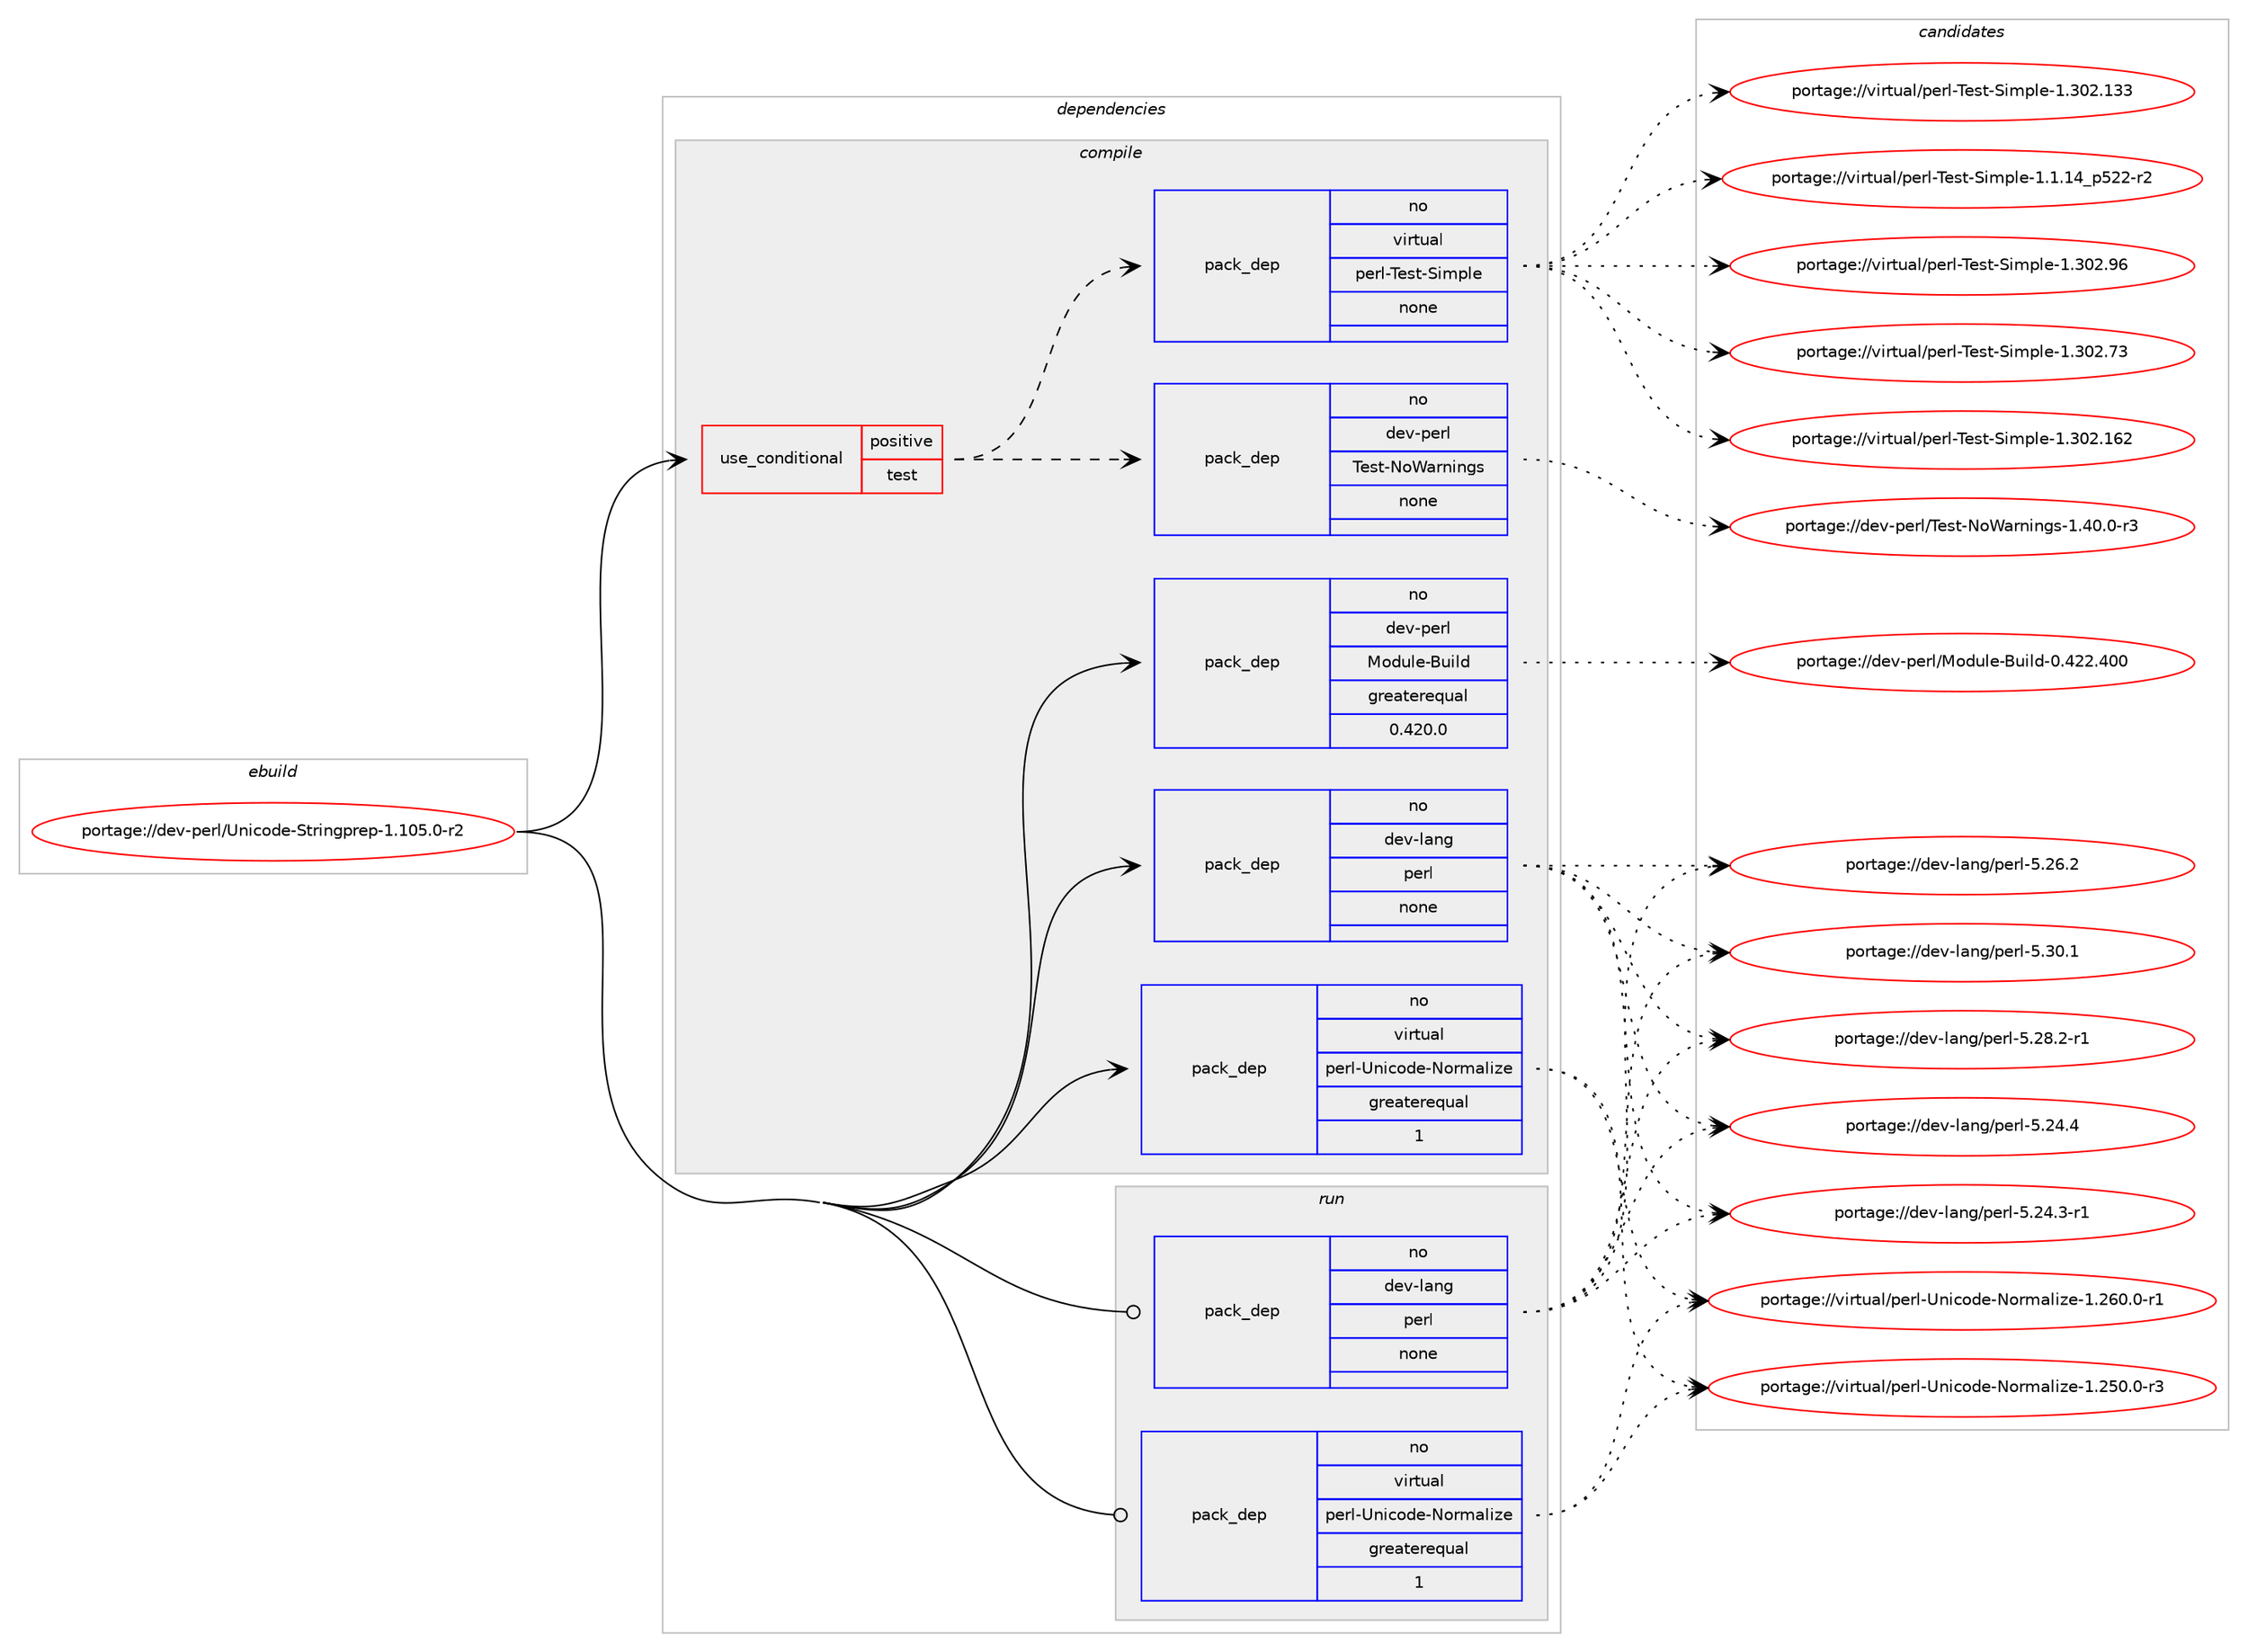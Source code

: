 digraph prolog {

# *************
# Graph options
# *************

newrank=true;
concentrate=true;
compound=true;
graph [rankdir=LR,fontname=Helvetica,fontsize=10,ranksep=1.5];#, ranksep=2.5, nodesep=0.2];
edge  [arrowhead=vee];
node  [fontname=Helvetica,fontsize=10];

# **********
# The ebuild
# **********

subgraph cluster_leftcol {
color=gray;
rank=same;
label=<<i>ebuild</i>>;
id [label="portage://dev-perl/Unicode-Stringprep-1.105.0-r2", color=red, width=4, href="../dev-perl/Unicode-Stringprep-1.105.0-r2.svg"];
}

# ****************
# The dependencies
# ****************

subgraph cluster_midcol {
color=gray;
label=<<i>dependencies</i>>;
subgraph cluster_compile {
fillcolor="#eeeeee";
style=filled;
label=<<i>compile</i>>;
subgraph cond121254 {
dependency479959 [label=<<TABLE BORDER="0" CELLBORDER="1" CELLSPACING="0" CELLPADDING="4"><TR><TD ROWSPAN="3" CELLPADDING="10">use_conditional</TD></TR><TR><TD>positive</TD></TR><TR><TD>test</TD></TR></TABLE>>, shape=none, color=red];
subgraph pack353649 {
dependency479960 [label=<<TABLE BORDER="0" CELLBORDER="1" CELLSPACING="0" CELLPADDING="4" WIDTH="220"><TR><TD ROWSPAN="6" CELLPADDING="30">pack_dep</TD></TR><TR><TD WIDTH="110">no</TD></TR><TR><TD>virtual</TD></TR><TR><TD>perl-Test-Simple</TD></TR><TR><TD>none</TD></TR><TR><TD></TD></TR></TABLE>>, shape=none, color=blue];
}
dependency479959:e -> dependency479960:w [weight=20,style="dashed",arrowhead="vee"];
subgraph pack353650 {
dependency479961 [label=<<TABLE BORDER="0" CELLBORDER="1" CELLSPACING="0" CELLPADDING="4" WIDTH="220"><TR><TD ROWSPAN="6" CELLPADDING="30">pack_dep</TD></TR><TR><TD WIDTH="110">no</TD></TR><TR><TD>dev-perl</TD></TR><TR><TD>Test-NoWarnings</TD></TR><TR><TD>none</TD></TR><TR><TD></TD></TR></TABLE>>, shape=none, color=blue];
}
dependency479959:e -> dependency479961:w [weight=20,style="dashed",arrowhead="vee"];
}
id:e -> dependency479959:w [weight=20,style="solid",arrowhead="vee"];
subgraph pack353651 {
dependency479962 [label=<<TABLE BORDER="0" CELLBORDER="1" CELLSPACING="0" CELLPADDING="4" WIDTH="220"><TR><TD ROWSPAN="6" CELLPADDING="30">pack_dep</TD></TR><TR><TD WIDTH="110">no</TD></TR><TR><TD>dev-lang</TD></TR><TR><TD>perl</TD></TR><TR><TD>none</TD></TR><TR><TD></TD></TR></TABLE>>, shape=none, color=blue];
}
id:e -> dependency479962:w [weight=20,style="solid",arrowhead="vee"];
subgraph pack353652 {
dependency479963 [label=<<TABLE BORDER="0" CELLBORDER="1" CELLSPACING="0" CELLPADDING="4" WIDTH="220"><TR><TD ROWSPAN="6" CELLPADDING="30">pack_dep</TD></TR><TR><TD WIDTH="110">no</TD></TR><TR><TD>dev-perl</TD></TR><TR><TD>Module-Build</TD></TR><TR><TD>greaterequal</TD></TR><TR><TD>0.420.0</TD></TR></TABLE>>, shape=none, color=blue];
}
id:e -> dependency479963:w [weight=20,style="solid",arrowhead="vee"];
subgraph pack353653 {
dependency479964 [label=<<TABLE BORDER="0" CELLBORDER="1" CELLSPACING="0" CELLPADDING="4" WIDTH="220"><TR><TD ROWSPAN="6" CELLPADDING="30">pack_dep</TD></TR><TR><TD WIDTH="110">no</TD></TR><TR><TD>virtual</TD></TR><TR><TD>perl-Unicode-Normalize</TD></TR><TR><TD>greaterequal</TD></TR><TR><TD>1</TD></TR></TABLE>>, shape=none, color=blue];
}
id:e -> dependency479964:w [weight=20,style="solid",arrowhead="vee"];
}
subgraph cluster_compileandrun {
fillcolor="#eeeeee";
style=filled;
label=<<i>compile and run</i>>;
}
subgraph cluster_run {
fillcolor="#eeeeee";
style=filled;
label=<<i>run</i>>;
subgraph pack353654 {
dependency479965 [label=<<TABLE BORDER="0" CELLBORDER="1" CELLSPACING="0" CELLPADDING="4" WIDTH="220"><TR><TD ROWSPAN="6" CELLPADDING="30">pack_dep</TD></TR><TR><TD WIDTH="110">no</TD></TR><TR><TD>dev-lang</TD></TR><TR><TD>perl</TD></TR><TR><TD>none</TD></TR><TR><TD></TD></TR></TABLE>>, shape=none, color=blue];
}
id:e -> dependency479965:w [weight=20,style="solid",arrowhead="odot"];
subgraph pack353655 {
dependency479966 [label=<<TABLE BORDER="0" CELLBORDER="1" CELLSPACING="0" CELLPADDING="4" WIDTH="220"><TR><TD ROWSPAN="6" CELLPADDING="30">pack_dep</TD></TR><TR><TD WIDTH="110">no</TD></TR><TR><TD>virtual</TD></TR><TR><TD>perl-Unicode-Normalize</TD></TR><TR><TD>greaterequal</TD></TR><TR><TD>1</TD></TR></TABLE>>, shape=none, color=blue];
}
id:e -> dependency479966:w [weight=20,style="solid",arrowhead="odot"];
}
}

# **************
# The candidates
# **************

subgraph cluster_choices {
rank=same;
color=gray;
label=<<i>candidates</i>>;

subgraph choice353649 {
color=black;
nodesep=1;
choice118105114116117971084711210111410845841011151164583105109112108101454946514850465754 [label="portage://virtual/perl-Test-Simple-1.302.96", color=red, width=4,href="../virtual/perl-Test-Simple-1.302.96.svg"];
choice118105114116117971084711210111410845841011151164583105109112108101454946514850465551 [label="portage://virtual/perl-Test-Simple-1.302.73", color=red, width=4,href="../virtual/perl-Test-Simple-1.302.73.svg"];
choice11810511411611797108471121011141084584101115116458310510911210810145494651485046495450 [label="portage://virtual/perl-Test-Simple-1.302.162", color=red, width=4,href="../virtual/perl-Test-Simple-1.302.162.svg"];
choice11810511411611797108471121011141084584101115116458310510911210810145494651485046495151 [label="portage://virtual/perl-Test-Simple-1.302.133", color=red, width=4,href="../virtual/perl-Test-Simple-1.302.133.svg"];
choice11810511411611797108471121011141084584101115116458310510911210810145494649464952951125350504511450 [label="portage://virtual/perl-Test-Simple-1.1.14_p522-r2", color=red, width=4,href="../virtual/perl-Test-Simple-1.1.14_p522-r2.svg"];
dependency479960:e -> choice118105114116117971084711210111410845841011151164583105109112108101454946514850465754:w [style=dotted,weight="100"];
dependency479960:e -> choice118105114116117971084711210111410845841011151164583105109112108101454946514850465551:w [style=dotted,weight="100"];
dependency479960:e -> choice11810511411611797108471121011141084584101115116458310510911210810145494651485046495450:w [style=dotted,weight="100"];
dependency479960:e -> choice11810511411611797108471121011141084584101115116458310510911210810145494651485046495151:w [style=dotted,weight="100"];
dependency479960:e -> choice11810511411611797108471121011141084584101115116458310510911210810145494649464952951125350504511450:w [style=dotted,weight="100"];
}
subgraph choice353650 {
color=black;
nodesep=1;
choice10010111845112101114108478410111511645781118797114110105110103115454946524846484511451 [label="portage://dev-perl/Test-NoWarnings-1.40.0-r3", color=red, width=4,href="../dev-perl/Test-NoWarnings-1.40.0-r3.svg"];
dependency479961:e -> choice10010111845112101114108478410111511645781118797114110105110103115454946524846484511451:w [style=dotted,weight="100"];
}
subgraph choice353651 {
color=black;
nodesep=1;
choice10010111845108971101034711210111410845534651484649 [label="portage://dev-lang/perl-5.30.1", color=red, width=4,href="../dev-lang/perl-5.30.1.svg"];
choice100101118451089711010347112101114108455346505646504511449 [label="portage://dev-lang/perl-5.28.2-r1", color=red, width=4,href="../dev-lang/perl-5.28.2-r1.svg"];
choice10010111845108971101034711210111410845534650544650 [label="portage://dev-lang/perl-5.26.2", color=red, width=4,href="../dev-lang/perl-5.26.2.svg"];
choice10010111845108971101034711210111410845534650524652 [label="portage://dev-lang/perl-5.24.4", color=red, width=4,href="../dev-lang/perl-5.24.4.svg"];
choice100101118451089711010347112101114108455346505246514511449 [label="portage://dev-lang/perl-5.24.3-r1", color=red, width=4,href="../dev-lang/perl-5.24.3-r1.svg"];
dependency479962:e -> choice10010111845108971101034711210111410845534651484649:w [style=dotted,weight="100"];
dependency479962:e -> choice100101118451089711010347112101114108455346505646504511449:w [style=dotted,weight="100"];
dependency479962:e -> choice10010111845108971101034711210111410845534650544650:w [style=dotted,weight="100"];
dependency479962:e -> choice10010111845108971101034711210111410845534650524652:w [style=dotted,weight="100"];
dependency479962:e -> choice100101118451089711010347112101114108455346505246514511449:w [style=dotted,weight="100"];
}
subgraph choice353652 {
color=black;
nodesep=1;
choice100101118451121011141084777111100117108101456611710510810045484652505046524848 [label="portage://dev-perl/Module-Build-0.422.400", color=red, width=4,href="../dev-perl/Module-Build-0.422.400.svg"];
dependency479963:e -> choice100101118451121011141084777111100117108101456611710510810045484652505046524848:w [style=dotted,weight="100"];
}
subgraph choice353653 {
color=black;
nodesep=1;
choice118105114116117971084711210111410845851101059911110010145781111141099710810512210145494650544846484511449 [label="portage://virtual/perl-Unicode-Normalize-1.260.0-r1", color=red, width=4,href="../virtual/perl-Unicode-Normalize-1.260.0-r1.svg"];
choice118105114116117971084711210111410845851101059911110010145781111141099710810512210145494650534846484511451 [label="portage://virtual/perl-Unicode-Normalize-1.250.0-r3", color=red, width=4,href="../virtual/perl-Unicode-Normalize-1.250.0-r3.svg"];
dependency479964:e -> choice118105114116117971084711210111410845851101059911110010145781111141099710810512210145494650544846484511449:w [style=dotted,weight="100"];
dependency479964:e -> choice118105114116117971084711210111410845851101059911110010145781111141099710810512210145494650534846484511451:w [style=dotted,weight="100"];
}
subgraph choice353654 {
color=black;
nodesep=1;
choice10010111845108971101034711210111410845534651484649 [label="portage://dev-lang/perl-5.30.1", color=red, width=4,href="../dev-lang/perl-5.30.1.svg"];
choice100101118451089711010347112101114108455346505646504511449 [label="portage://dev-lang/perl-5.28.2-r1", color=red, width=4,href="../dev-lang/perl-5.28.2-r1.svg"];
choice10010111845108971101034711210111410845534650544650 [label="portage://dev-lang/perl-5.26.2", color=red, width=4,href="../dev-lang/perl-5.26.2.svg"];
choice10010111845108971101034711210111410845534650524652 [label="portage://dev-lang/perl-5.24.4", color=red, width=4,href="../dev-lang/perl-5.24.4.svg"];
choice100101118451089711010347112101114108455346505246514511449 [label="portage://dev-lang/perl-5.24.3-r1", color=red, width=4,href="../dev-lang/perl-5.24.3-r1.svg"];
dependency479965:e -> choice10010111845108971101034711210111410845534651484649:w [style=dotted,weight="100"];
dependency479965:e -> choice100101118451089711010347112101114108455346505646504511449:w [style=dotted,weight="100"];
dependency479965:e -> choice10010111845108971101034711210111410845534650544650:w [style=dotted,weight="100"];
dependency479965:e -> choice10010111845108971101034711210111410845534650524652:w [style=dotted,weight="100"];
dependency479965:e -> choice100101118451089711010347112101114108455346505246514511449:w [style=dotted,weight="100"];
}
subgraph choice353655 {
color=black;
nodesep=1;
choice118105114116117971084711210111410845851101059911110010145781111141099710810512210145494650544846484511449 [label="portage://virtual/perl-Unicode-Normalize-1.260.0-r1", color=red, width=4,href="../virtual/perl-Unicode-Normalize-1.260.0-r1.svg"];
choice118105114116117971084711210111410845851101059911110010145781111141099710810512210145494650534846484511451 [label="portage://virtual/perl-Unicode-Normalize-1.250.0-r3", color=red, width=4,href="../virtual/perl-Unicode-Normalize-1.250.0-r3.svg"];
dependency479966:e -> choice118105114116117971084711210111410845851101059911110010145781111141099710810512210145494650544846484511449:w [style=dotted,weight="100"];
dependency479966:e -> choice118105114116117971084711210111410845851101059911110010145781111141099710810512210145494650534846484511451:w [style=dotted,weight="100"];
}
}

}
